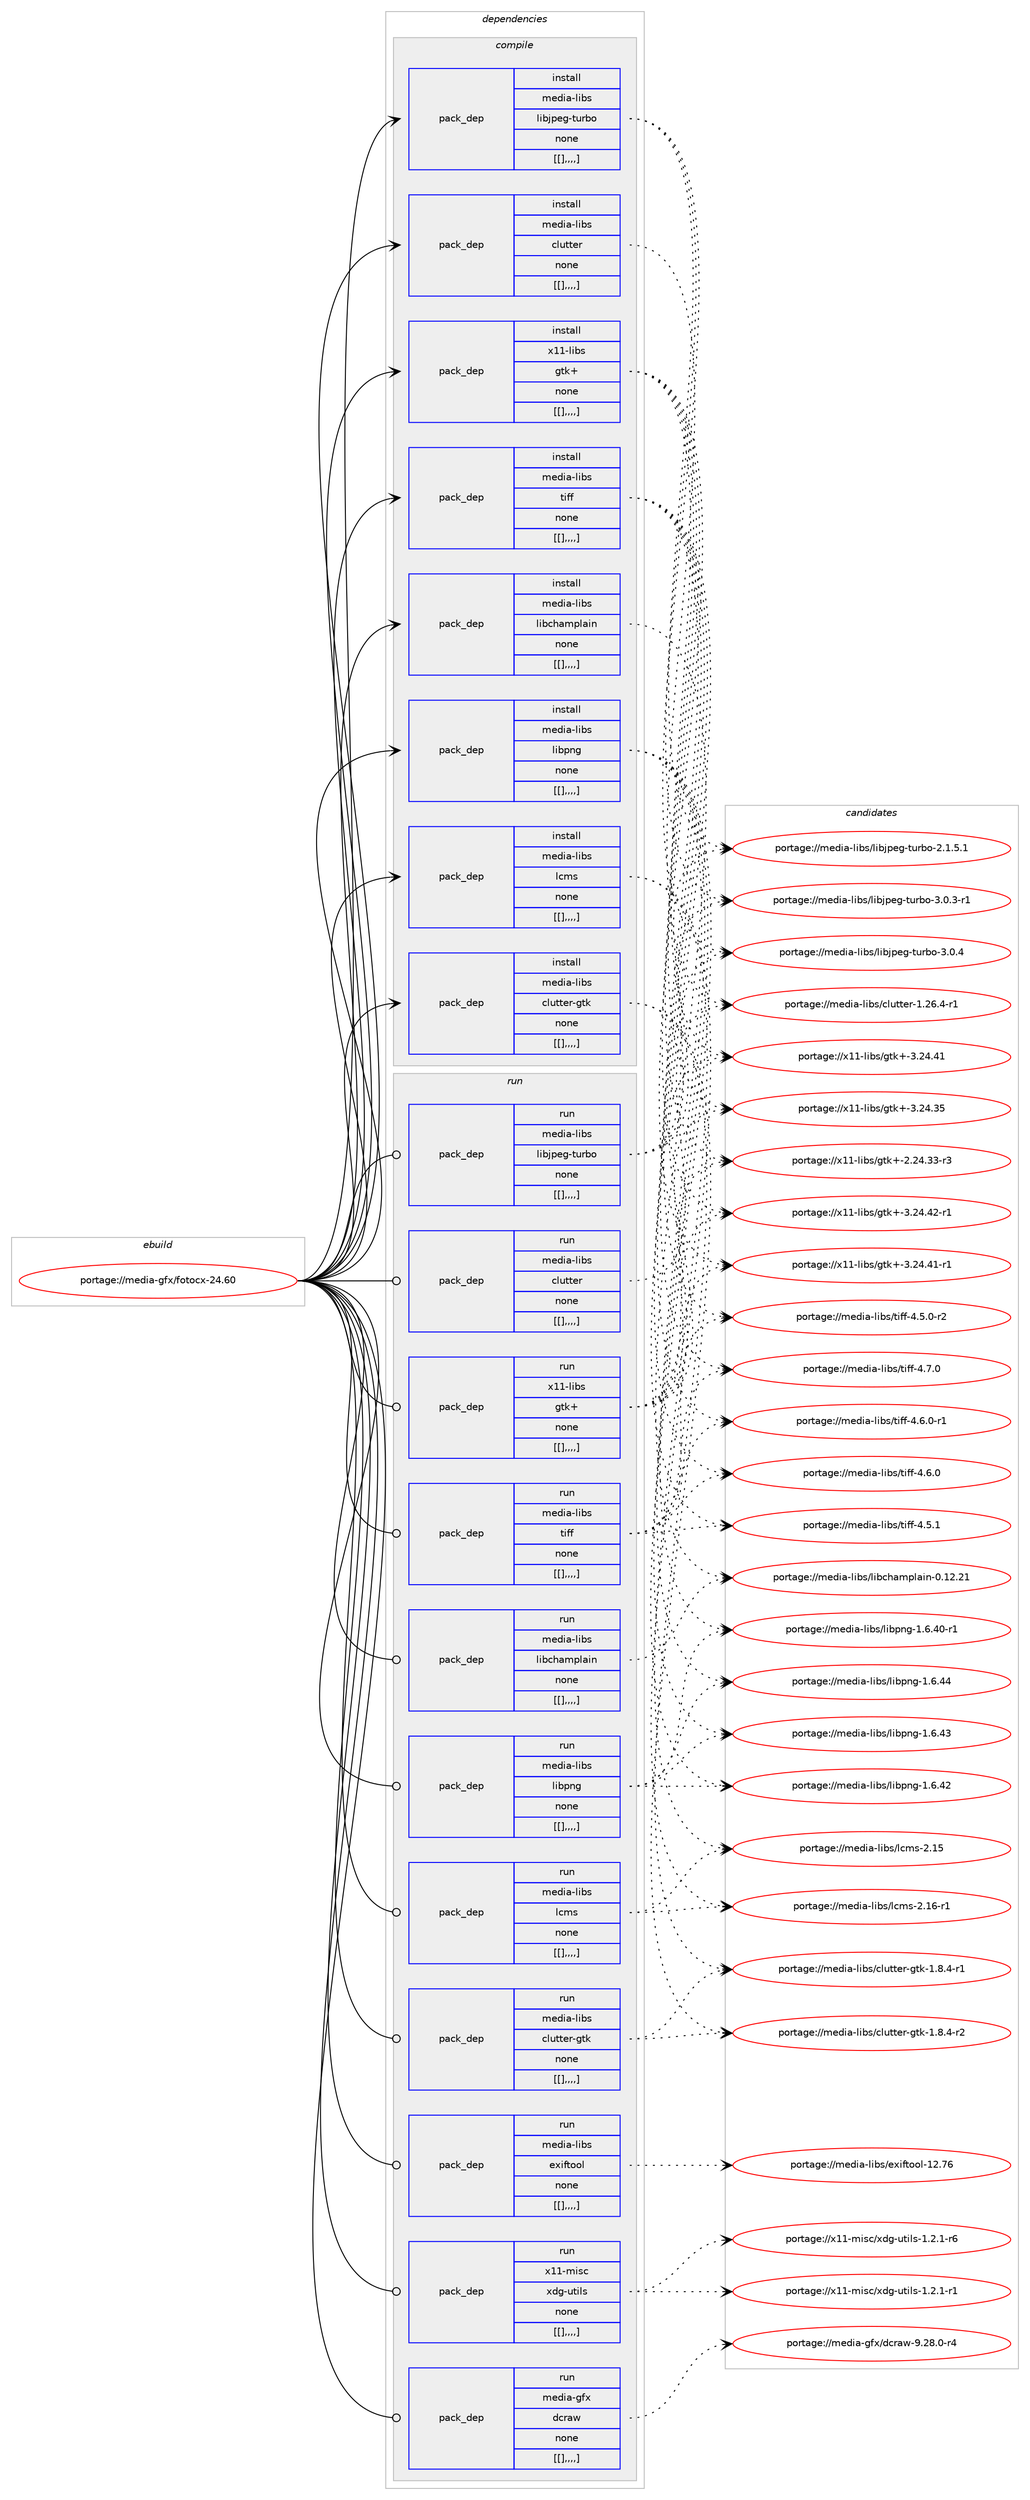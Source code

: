 digraph prolog {

# *************
# Graph options
# *************

newrank=true;
concentrate=true;
compound=true;
graph [rankdir=LR,fontname=Helvetica,fontsize=10,ranksep=1.5];#, ranksep=2.5, nodesep=0.2];
edge  [arrowhead=vee];
node  [fontname=Helvetica,fontsize=10];

# **********
# The ebuild
# **********

subgraph cluster_leftcol {
color=gray;
label=<<i>ebuild</i>>;
id [label="portage://media-gfx/fotocx-24.60", color=red, width=4, href="../media-gfx/fotocx-24.60.svg"];
}

# ****************
# The dependencies
# ****************

subgraph cluster_midcol {
color=gray;
label=<<i>dependencies</i>>;
subgraph cluster_compile {
fillcolor="#eeeeee";
style=filled;
label=<<i>compile</i>>;
subgraph pack225775 {
dependency305241 [label=<<TABLE BORDER="0" CELLBORDER="1" CELLSPACING="0" CELLPADDING="4" WIDTH="220"><TR><TD ROWSPAN="6" CELLPADDING="30">pack_dep</TD></TR><TR><TD WIDTH="110">install</TD></TR><TR><TD>media-libs</TD></TR><TR><TD>clutter</TD></TR><TR><TD>none</TD></TR><TR><TD>[[],,,,]</TD></TR></TABLE>>, shape=none, color=blue];
}
id:e -> dependency305241:w [weight=20,style="solid",arrowhead="vee"];
subgraph pack225883 {
dependency305409 [label=<<TABLE BORDER="0" CELLBORDER="1" CELLSPACING="0" CELLPADDING="4" WIDTH="220"><TR><TD ROWSPAN="6" CELLPADDING="30">pack_dep</TD></TR><TR><TD WIDTH="110">install</TD></TR><TR><TD>media-libs</TD></TR><TR><TD>clutter-gtk</TD></TR><TR><TD>none</TD></TR><TR><TD>[[],,,,]</TD></TR></TABLE>>, shape=none, color=blue];
}
id:e -> dependency305409:w [weight=20,style="solid",arrowhead="vee"];
subgraph pack225919 {
dependency305441 [label=<<TABLE BORDER="0" CELLBORDER="1" CELLSPACING="0" CELLPADDING="4" WIDTH="220"><TR><TD ROWSPAN="6" CELLPADDING="30">pack_dep</TD></TR><TR><TD WIDTH="110">install</TD></TR><TR><TD>media-libs</TD></TR><TR><TD>lcms</TD></TR><TR><TD>none</TD></TR><TR><TD>[[],,,,]</TD></TR></TABLE>>, shape=none, color=blue];
}
id:e -> dependency305441:w [weight=20,style="solid",arrowhead="vee"];
subgraph pack225939 {
dependency305445 [label=<<TABLE BORDER="0" CELLBORDER="1" CELLSPACING="0" CELLPADDING="4" WIDTH="220"><TR><TD ROWSPAN="6" CELLPADDING="30">pack_dep</TD></TR><TR><TD WIDTH="110">install</TD></TR><TR><TD>media-libs</TD></TR><TR><TD>libchamplain</TD></TR><TR><TD>none</TD></TR><TR><TD>[[],,,,]</TD></TR></TABLE>>, shape=none, color=blue];
}
id:e -> dependency305445:w [weight=20,style="solid",arrowhead="vee"];
subgraph pack225958 {
dependency305466 [label=<<TABLE BORDER="0" CELLBORDER="1" CELLSPACING="0" CELLPADDING="4" WIDTH="220"><TR><TD ROWSPAN="6" CELLPADDING="30">pack_dep</TD></TR><TR><TD WIDTH="110">install</TD></TR><TR><TD>media-libs</TD></TR><TR><TD>libjpeg-turbo</TD></TR><TR><TD>none</TD></TR><TR><TD>[[],,,,]</TD></TR></TABLE>>, shape=none, color=blue];
}
id:e -> dependency305466:w [weight=20,style="solid",arrowhead="vee"];
subgraph pack226007 {
dependency305565 [label=<<TABLE BORDER="0" CELLBORDER="1" CELLSPACING="0" CELLPADDING="4" WIDTH="220"><TR><TD ROWSPAN="6" CELLPADDING="30">pack_dep</TD></TR><TR><TD WIDTH="110">install</TD></TR><TR><TD>media-libs</TD></TR><TR><TD>libpng</TD></TR><TR><TD>none</TD></TR><TR><TD>[[],,,,]</TD></TR></TABLE>>, shape=none, color=blue];
}
id:e -> dependency305565:w [weight=20,style="solid",arrowhead="vee"];
subgraph pack226055 {
dependency305613 [label=<<TABLE BORDER="0" CELLBORDER="1" CELLSPACING="0" CELLPADDING="4" WIDTH="220"><TR><TD ROWSPAN="6" CELLPADDING="30">pack_dep</TD></TR><TR><TD WIDTH="110">install</TD></TR><TR><TD>media-libs</TD></TR><TR><TD>tiff</TD></TR><TR><TD>none</TD></TR><TR><TD>[[],,,,]</TD></TR></TABLE>>, shape=none, color=blue];
}
id:e -> dependency305613:w [weight=20,style="solid",arrowhead="vee"];
subgraph pack226059 {
dependency305639 [label=<<TABLE BORDER="0" CELLBORDER="1" CELLSPACING="0" CELLPADDING="4" WIDTH="220"><TR><TD ROWSPAN="6" CELLPADDING="30">pack_dep</TD></TR><TR><TD WIDTH="110">install</TD></TR><TR><TD>x11-libs</TD></TR><TR><TD>gtk+</TD></TR><TR><TD>none</TD></TR><TR><TD>[[],,,,]</TD></TR></TABLE>>, shape=none, color=blue];
}
id:e -> dependency305639:w [weight=20,style="solid",arrowhead="vee"];
}
subgraph cluster_compileandrun {
fillcolor="#eeeeee";
style=filled;
label=<<i>compile and run</i>>;
}
subgraph cluster_run {
fillcolor="#eeeeee";
style=filled;
label=<<i>run</i>>;
subgraph pack226101 {
dependency305692 [label=<<TABLE BORDER="0" CELLBORDER="1" CELLSPACING="0" CELLPADDING="4" WIDTH="220"><TR><TD ROWSPAN="6" CELLPADDING="30">pack_dep</TD></TR><TR><TD WIDTH="110">run</TD></TR><TR><TD>media-gfx</TD></TR><TR><TD>dcraw</TD></TR><TR><TD>none</TD></TR><TR><TD>[[],,,,]</TD></TR></TABLE>>, shape=none, color=blue];
}
id:e -> dependency305692:w [weight=20,style="solid",arrowhead="odot"];
subgraph pack226120 {
dependency305864 [label=<<TABLE BORDER="0" CELLBORDER="1" CELLSPACING="0" CELLPADDING="4" WIDTH="220"><TR><TD ROWSPAN="6" CELLPADDING="30">pack_dep</TD></TR><TR><TD WIDTH="110">run</TD></TR><TR><TD>media-libs</TD></TR><TR><TD>clutter</TD></TR><TR><TD>none</TD></TR><TR><TD>[[],,,,]</TD></TR></TABLE>>, shape=none, color=blue];
}
id:e -> dependency305864:w [weight=20,style="solid",arrowhead="odot"];
subgraph pack226256 {
dependency305865 [label=<<TABLE BORDER="0" CELLBORDER="1" CELLSPACING="0" CELLPADDING="4" WIDTH="220"><TR><TD ROWSPAN="6" CELLPADDING="30">pack_dep</TD></TR><TR><TD WIDTH="110">run</TD></TR><TR><TD>media-libs</TD></TR><TR><TD>clutter-gtk</TD></TR><TR><TD>none</TD></TR><TR><TD>[[],,,,]</TD></TR></TABLE>>, shape=none, color=blue];
}
id:e -> dependency305865:w [weight=20,style="solid",arrowhead="odot"];
subgraph pack226274 {
dependency305888 [label=<<TABLE BORDER="0" CELLBORDER="1" CELLSPACING="0" CELLPADDING="4" WIDTH="220"><TR><TD ROWSPAN="6" CELLPADDING="30">pack_dep</TD></TR><TR><TD WIDTH="110">run</TD></TR><TR><TD>media-libs</TD></TR><TR><TD>exiftool</TD></TR><TR><TD>none</TD></TR><TR><TD>[[],,,,]</TD></TR></TABLE>>, shape=none, color=blue];
}
id:e -> dependency305888:w [weight=20,style="solid",arrowhead="odot"];
subgraph pack226276 {
dependency305937 [label=<<TABLE BORDER="0" CELLBORDER="1" CELLSPACING="0" CELLPADDING="4" WIDTH="220"><TR><TD ROWSPAN="6" CELLPADDING="30">pack_dep</TD></TR><TR><TD WIDTH="110">run</TD></TR><TR><TD>media-libs</TD></TR><TR><TD>lcms</TD></TR><TR><TD>none</TD></TR><TR><TD>[[],,,,]</TD></TR></TABLE>>, shape=none, color=blue];
}
id:e -> dependency305937:w [weight=20,style="solid",arrowhead="odot"];
subgraph pack226396 {
dependency306106 [label=<<TABLE BORDER="0" CELLBORDER="1" CELLSPACING="0" CELLPADDING="4" WIDTH="220"><TR><TD ROWSPAN="6" CELLPADDING="30">pack_dep</TD></TR><TR><TD WIDTH="110">run</TD></TR><TR><TD>media-libs</TD></TR><TR><TD>libchamplain</TD></TR><TR><TD>none</TD></TR><TR><TD>[[],,,,]</TD></TR></TABLE>>, shape=none, color=blue];
}
id:e -> dependency306106:w [weight=20,style="solid",arrowhead="odot"];
subgraph pack226434 {
dependency306113 [label=<<TABLE BORDER="0" CELLBORDER="1" CELLSPACING="0" CELLPADDING="4" WIDTH="220"><TR><TD ROWSPAN="6" CELLPADDING="30">pack_dep</TD></TR><TR><TD WIDTH="110">run</TD></TR><TR><TD>media-libs</TD></TR><TR><TD>libjpeg-turbo</TD></TR><TR><TD>none</TD></TR><TR><TD>[[],,,,]</TD></TR></TABLE>>, shape=none, color=blue];
}
id:e -> dependency306113:w [weight=20,style="solid",arrowhead="odot"];
subgraph pack226447 {
dependency306131 [label=<<TABLE BORDER="0" CELLBORDER="1" CELLSPACING="0" CELLPADDING="4" WIDTH="220"><TR><TD ROWSPAN="6" CELLPADDING="30">pack_dep</TD></TR><TR><TD WIDTH="110">run</TD></TR><TR><TD>media-libs</TD></TR><TR><TD>libpng</TD></TR><TR><TD>none</TD></TR><TR><TD>[[],,,,]</TD></TR></TABLE>>, shape=none, color=blue];
}
id:e -> dependency306131:w [weight=20,style="solid",arrowhead="odot"];
subgraph pack226450 {
dependency306153 [label=<<TABLE BORDER="0" CELLBORDER="1" CELLSPACING="0" CELLPADDING="4" WIDTH="220"><TR><TD ROWSPAN="6" CELLPADDING="30">pack_dep</TD></TR><TR><TD WIDTH="110">run</TD></TR><TR><TD>media-libs</TD></TR><TR><TD>tiff</TD></TR><TR><TD>none</TD></TR><TR><TD>[[],,,,]</TD></TR></TABLE>>, shape=none, color=blue];
}
id:e -> dependency306153:w [weight=20,style="solid",arrowhead="odot"];
subgraph pack226502 {
dependency306244 [label=<<TABLE BORDER="0" CELLBORDER="1" CELLSPACING="0" CELLPADDING="4" WIDTH="220"><TR><TD ROWSPAN="6" CELLPADDING="30">pack_dep</TD></TR><TR><TD WIDTH="110">run</TD></TR><TR><TD>x11-libs</TD></TR><TR><TD>gtk+</TD></TR><TR><TD>none</TD></TR><TR><TD>[[],,,,]</TD></TR></TABLE>>, shape=none, color=blue];
}
id:e -> dependency306244:w [weight=20,style="solid",arrowhead="odot"];
subgraph pack226543 {
dependency306298 [label=<<TABLE BORDER="0" CELLBORDER="1" CELLSPACING="0" CELLPADDING="4" WIDTH="220"><TR><TD ROWSPAN="6" CELLPADDING="30">pack_dep</TD></TR><TR><TD WIDTH="110">run</TD></TR><TR><TD>x11-misc</TD></TR><TR><TD>xdg-utils</TD></TR><TR><TD>none</TD></TR><TR><TD>[[],,,,]</TD></TR></TABLE>>, shape=none, color=blue];
}
id:e -> dependency306298:w [weight=20,style="solid",arrowhead="odot"];
}
}

# **************
# The candidates
# **************

subgraph cluster_choices {
rank=same;
color=gray;
label=<<i>candidates</i>>;

subgraph choice225454 {
color=black;
nodesep=1;
choice1091011001059745108105981154799108117116116101114454946505446524511449 [label="portage://media-libs/clutter-1.26.4-r1", color=red, width=4,href="../media-libs/clutter-1.26.4-r1.svg"];
dependency305241:e -> choice1091011001059745108105981154799108117116116101114454946505446524511449:w [style=dotted,weight="100"];
}
subgraph choice225456 {
color=black;
nodesep=1;
choice1091011001059745108105981154799108117116116101114451031161074549465646524511450 [label="portage://media-libs/clutter-gtk-1.8.4-r2", color=red, width=4,href="../media-libs/clutter-gtk-1.8.4-r2.svg"];
choice1091011001059745108105981154799108117116116101114451031161074549465646524511449 [label="portage://media-libs/clutter-gtk-1.8.4-r1", color=red, width=4,href="../media-libs/clutter-gtk-1.8.4-r1.svg"];
dependency305409:e -> choice1091011001059745108105981154799108117116116101114451031161074549465646524511450:w [style=dotted,weight="100"];
dependency305409:e -> choice1091011001059745108105981154799108117116116101114451031161074549465646524511449:w [style=dotted,weight="100"];
}
subgraph choice225458 {
color=black;
nodesep=1;
choice109101100105974510810598115471089910911545504649544511449 [label="portage://media-libs/lcms-2.16-r1", color=red, width=4,href="../media-libs/lcms-2.16-r1.svg"];
choice10910110010597451081059811547108991091154550464953 [label="portage://media-libs/lcms-2.15", color=red, width=4,href="../media-libs/lcms-2.15.svg"];
dependency305441:e -> choice109101100105974510810598115471089910911545504649544511449:w [style=dotted,weight="100"];
dependency305441:e -> choice10910110010597451081059811547108991091154550464953:w [style=dotted,weight="100"];
}
subgraph choice225519 {
color=black;
nodesep=1;
choice10910110010597451081059811547108105989910497109112108971051104548464950465049 [label="portage://media-libs/libchamplain-0.12.21", color=red, width=4,href="../media-libs/libchamplain-0.12.21.svg"];
dependency305445:e -> choice10910110010597451081059811547108105989910497109112108971051104548464950465049:w [style=dotted,weight="100"];
}
subgraph choice225532 {
color=black;
nodesep=1;
choice10910110010597451081059811547108105981061121011034511611711498111455146484652 [label="portage://media-libs/libjpeg-turbo-3.0.4", color=red, width=4,href="../media-libs/libjpeg-turbo-3.0.4.svg"];
choice109101100105974510810598115471081059810611210110345116117114981114551464846514511449 [label="portage://media-libs/libjpeg-turbo-3.0.3-r1", color=red, width=4,href="../media-libs/libjpeg-turbo-3.0.3-r1.svg"];
choice109101100105974510810598115471081059810611210110345116117114981114550464946534649 [label="portage://media-libs/libjpeg-turbo-2.1.5.1", color=red, width=4,href="../media-libs/libjpeg-turbo-2.1.5.1.svg"];
dependency305466:e -> choice10910110010597451081059811547108105981061121011034511611711498111455146484652:w [style=dotted,weight="100"];
dependency305466:e -> choice109101100105974510810598115471081059810611210110345116117114981114551464846514511449:w [style=dotted,weight="100"];
dependency305466:e -> choice109101100105974510810598115471081059810611210110345116117114981114550464946534649:w [style=dotted,weight="100"];
}
subgraph choice225533 {
color=black;
nodesep=1;
choice109101100105974510810598115471081059811211010345494654465252 [label="portage://media-libs/libpng-1.6.44", color=red, width=4,href="../media-libs/libpng-1.6.44.svg"];
choice109101100105974510810598115471081059811211010345494654465251 [label="portage://media-libs/libpng-1.6.43", color=red, width=4,href="../media-libs/libpng-1.6.43.svg"];
choice109101100105974510810598115471081059811211010345494654465250 [label="portage://media-libs/libpng-1.6.42", color=red, width=4,href="../media-libs/libpng-1.6.42.svg"];
choice1091011001059745108105981154710810598112110103454946544652484511449 [label="portage://media-libs/libpng-1.6.40-r1", color=red, width=4,href="../media-libs/libpng-1.6.40-r1.svg"];
dependency305565:e -> choice109101100105974510810598115471081059811211010345494654465252:w [style=dotted,weight="100"];
dependency305565:e -> choice109101100105974510810598115471081059811211010345494654465251:w [style=dotted,weight="100"];
dependency305565:e -> choice109101100105974510810598115471081059811211010345494654465250:w [style=dotted,weight="100"];
dependency305565:e -> choice1091011001059745108105981154710810598112110103454946544652484511449:w [style=dotted,weight="100"];
}
subgraph choice225547 {
color=black;
nodesep=1;
choice10910110010597451081059811547116105102102455246554648 [label="portage://media-libs/tiff-4.7.0", color=red, width=4,href="../media-libs/tiff-4.7.0.svg"];
choice109101100105974510810598115471161051021024552465446484511449 [label="portage://media-libs/tiff-4.6.0-r1", color=red, width=4,href="../media-libs/tiff-4.6.0-r1.svg"];
choice10910110010597451081059811547116105102102455246544648 [label="portage://media-libs/tiff-4.6.0", color=red, width=4,href="../media-libs/tiff-4.6.0.svg"];
choice10910110010597451081059811547116105102102455246534649 [label="portage://media-libs/tiff-4.5.1", color=red, width=4,href="../media-libs/tiff-4.5.1.svg"];
choice109101100105974510810598115471161051021024552465346484511450 [label="portage://media-libs/tiff-4.5.0-r2", color=red, width=4,href="../media-libs/tiff-4.5.0-r2.svg"];
dependency305613:e -> choice10910110010597451081059811547116105102102455246554648:w [style=dotted,weight="100"];
dependency305613:e -> choice109101100105974510810598115471161051021024552465446484511449:w [style=dotted,weight="100"];
dependency305613:e -> choice10910110010597451081059811547116105102102455246544648:w [style=dotted,weight="100"];
dependency305613:e -> choice10910110010597451081059811547116105102102455246534649:w [style=dotted,weight="100"];
dependency305613:e -> choice109101100105974510810598115471161051021024552465346484511450:w [style=dotted,weight="100"];
}
subgraph choice225579 {
color=black;
nodesep=1;
choice12049494510810598115471031161074345514650524652504511449 [label="portage://x11-libs/gtk+-3.24.42-r1", color=red, width=4,href="../x11-libs/gtk+-3.24.42-r1.svg"];
choice12049494510810598115471031161074345514650524652494511449 [label="portage://x11-libs/gtk+-3.24.41-r1", color=red, width=4,href="../x11-libs/gtk+-3.24.41-r1.svg"];
choice1204949451081059811547103116107434551465052465249 [label="portage://x11-libs/gtk+-3.24.41", color=red, width=4,href="../x11-libs/gtk+-3.24.41.svg"];
choice1204949451081059811547103116107434551465052465153 [label="portage://x11-libs/gtk+-3.24.35", color=red, width=4,href="../x11-libs/gtk+-3.24.35.svg"];
choice12049494510810598115471031161074345504650524651514511451 [label="portage://x11-libs/gtk+-2.24.33-r3", color=red, width=4,href="../x11-libs/gtk+-2.24.33-r3.svg"];
dependency305639:e -> choice12049494510810598115471031161074345514650524652504511449:w [style=dotted,weight="100"];
dependency305639:e -> choice12049494510810598115471031161074345514650524652494511449:w [style=dotted,weight="100"];
dependency305639:e -> choice1204949451081059811547103116107434551465052465249:w [style=dotted,weight="100"];
dependency305639:e -> choice1204949451081059811547103116107434551465052465153:w [style=dotted,weight="100"];
dependency305639:e -> choice12049494510810598115471031161074345504650524651514511451:w [style=dotted,weight="100"];
}
subgraph choice225582 {
color=black;
nodesep=1;
choice1091011001059745103102120471009911497119455746505646484511452 [label="portage://media-gfx/dcraw-9.28.0-r4", color=red, width=4,href="../media-gfx/dcraw-9.28.0-r4.svg"];
dependency305692:e -> choice1091011001059745103102120471009911497119455746505646484511452:w [style=dotted,weight="100"];
}
subgraph choice225600 {
color=black;
nodesep=1;
choice1091011001059745108105981154799108117116116101114454946505446524511449 [label="portage://media-libs/clutter-1.26.4-r1", color=red, width=4,href="../media-libs/clutter-1.26.4-r1.svg"];
dependency305864:e -> choice1091011001059745108105981154799108117116116101114454946505446524511449:w [style=dotted,weight="100"];
}
subgraph choice225605 {
color=black;
nodesep=1;
choice1091011001059745108105981154799108117116116101114451031161074549465646524511450 [label="portage://media-libs/clutter-gtk-1.8.4-r2", color=red, width=4,href="../media-libs/clutter-gtk-1.8.4-r2.svg"];
choice1091011001059745108105981154799108117116116101114451031161074549465646524511449 [label="portage://media-libs/clutter-gtk-1.8.4-r1", color=red, width=4,href="../media-libs/clutter-gtk-1.8.4-r1.svg"];
dependency305865:e -> choice1091011001059745108105981154799108117116116101114451031161074549465646524511450:w [style=dotted,weight="100"];
dependency305865:e -> choice1091011001059745108105981154799108117116116101114451031161074549465646524511449:w [style=dotted,weight="100"];
}
subgraph choice225644 {
color=black;
nodesep=1;
choice10910110010597451081059811547101120105102116111111108454950465554 [label="portage://media-libs/exiftool-12.76", color=red, width=4,href="../media-libs/exiftool-12.76.svg"];
dependency305888:e -> choice10910110010597451081059811547101120105102116111111108454950465554:w [style=dotted,weight="100"];
}
subgraph choice225645 {
color=black;
nodesep=1;
choice109101100105974510810598115471089910911545504649544511449 [label="portage://media-libs/lcms-2.16-r1", color=red, width=4,href="../media-libs/lcms-2.16-r1.svg"];
choice10910110010597451081059811547108991091154550464953 [label="portage://media-libs/lcms-2.15", color=red, width=4,href="../media-libs/lcms-2.15.svg"];
dependency305937:e -> choice109101100105974510810598115471089910911545504649544511449:w [style=dotted,weight="100"];
dependency305937:e -> choice10910110010597451081059811547108991091154550464953:w [style=dotted,weight="100"];
}
subgraph choice225646 {
color=black;
nodesep=1;
choice10910110010597451081059811547108105989910497109112108971051104548464950465049 [label="portage://media-libs/libchamplain-0.12.21", color=red, width=4,href="../media-libs/libchamplain-0.12.21.svg"];
dependency306106:e -> choice10910110010597451081059811547108105989910497109112108971051104548464950465049:w [style=dotted,weight="100"];
}
subgraph choice225673 {
color=black;
nodesep=1;
choice10910110010597451081059811547108105981061121011034511611711498111455146484652 [label="portage://media-libs/libjpeg-turbo-3.0.4", color=red, width=4,href="../media-libs/libjpeg-turbo-3.0.4.svg"];
choice109101100105974510810598115471081059810611210110345116117114981114551464846514511449 [label="portage://media-libs/libjpeg-turbo-3.0.3-r1", color=red, width=4,href="../media-libs/libjpeg-turbo-3.0.3-r1.svg"];
choice109101100105974510810598115471081059810611210110345116117114981114550464946534649 [label="portage://media-libs/libjpeg-turbo-2.1.5.1", color=red, width=4,href="../media-libs/libjpeg-turbo-2.1.5.1.svg"];
dependency306113:e -> choice10910110010597451081059811547108105981061121011034511611711498111455146484652:w [style=dotted,weight="100"];
dependency306113:e -> choice109101100105974510810598115471081059810611210110345116117114981114551464846514511449:w [style=dotted,weight="100"];
dependency306113:e -> choice109101100105974510810598115471081059810611210110345116117114981114550464946534649:w [style=dotted,weight="100"];
}
subgraph choice225676 {
color=black;
nodesep=1;
choice109101100105974510810598115471081059811211010345494654465252 [label="portage://media-libs/libpng-1.6.44", color=red, width=4,href="../media-libs/libpng-1.6.44.svg"];
choice109101100105974510810598115471081059811211010345494654465251 [label="portage://media-libs/libpng-1.6.43", color=red, width=4,href="../media-libs/libpng-1.6.43.svg"];
choice109101100105974510810598115471081059811211010345494654465250 [label="portage://media-libs/libpng-1.6.42", color=red, width=4,href="../media-libs/libpng-1.6.42.svg"];
choice1091011001059745108105981154710810598112110103454946544652484511449 [label="portage://media-libs/libpng-1.6.40-r1", color=red, width=4,href="../media-libs/libpng-1.6.40-r1.svg"];
dependency306131:e -> choice109101100105974510810598115471081059811211010345494654465252:w [style=dotted,weight="100"];
dependency306131:e -> choice109101100105974510810598115471081059811211010345494654465251:w [style=dotted,weight="100"];
dependency306131:e -> choice109101100105974510810598115471081059811211010345494654465250:w [style=dotted,weight="100"];
dependency306131:e -> choice1091011001059745108105981154710810598112110103454946544652484511449:w [style=dotted,weight="100"];
}
subgraph choice225696 {
color=black;
nodesep=1;
choice10910110010597451081059811547116105102102455246554648 [label="portage://media-libs/tiff-4.7.0", color=red, width=4,href="../media-libs/tiff-4.7.0.svg"];
choice109101100105974510810598115471161051021024552465446484511449 [label="portage://media-libs/tiff-4.6.0-r1", color=red, width=4,href="../media-libs/tiff-4.6.0-r1.svg"];
choice10910110010597451081059811547116105102102455246544648 [label="portage://media-libs/tiff-4.6.0", color=red, width=4,href="../media-libs/tiff-4.6.0.svg"];
choice10910110010597451081059811547116105102102455246534649 [label="portage://media-libs/tiff-4.5.1", color=red, width=4,href="../media-libs/tiff-4.5.1.svg"];
choice109101100105974510810598115471161051021024552465346484511450 [label="portage://media-libs/tiff-4.5.0-r2", color=red, width=4,href="../media-libs/tiff-4.5.0-r2.svg"];
dependency306153:e -> choice10910110010597451081059811547116105102102455246554648:w [style=dotted,weight="100"];
dependency306153:e -> choice109101100105974510810598115471161051021024552465446484511449:w [style=dotted,weight="100"];
dependency306153:e -> choice10910110010597451081059811547116105102102455246544648:w [style=dotted,weight="100"];
dependency306153:e -> choice10910110010597451081059811547116105102102455246534649:w [style=dotted,weight="100"];
dependency306153:e -> choice109101100105974510810598115471161051021024552465346484511450:w [style=dotted,weight="100"];
}
subgraph choice225749 {
color=black;
nodesep=1;
choice12049494510810598115471031161074345514650524652504511449 [label="portage://x11-libs/gtk+-3.24.42-r1", color=red, width=4,href="../x11-libs/gtk+-3.24.42-r1.svg"];
choice12049494510810598115471031161074345514650524652494511449 [label="portage://x11-libs/gtk+-3.24.41-r1", color=red, width=4,href="../x11-libs/gtk+-3.24.41-r1.svg"];
choice1204949451081059811547103116107434551465052465249 [label="portage://x11-libs/gtk+-3.24.41", color=red, width=4,href="../x11-libs/gtk+-3.24.41.svg"];
choice1204949451081059811547103116107434551465052465153 [label="portage://x11-libs/gtk+-3.24.35", color=red, width=4,href="../x11-libs/gtk+-3.24.35.svg"];
choice12049494510810598115471031161074345504650524651514511451 [label="portage://x11-libs/gtk+-2.24.33-r3", color=red, width=4,href="../x11-libs/gtk+-2.24.33-r3.svg"];
dependency306244:e -> choice12049494510810598115471031161074345514650524652504511449:w [style=dotted,weight="100"];
dependency306244:e -> choice12049494510810598115471031161074345514650524652494511449:w [style=dotted,weight="100"];
dependency306244:e -> choice1204949451081059811547103116107434551465052465249:w [style=dotted,weight="100"];
dependency306244:e -> choice1204949451081059811547103116107434551465052465153:w [style=dotted,weight="100"];
dependency306244:e -> choice12049494510810598115471031161074345504650524651514511451:w [style=dotted,weight="100"];
}
subgraph choice225784 {
color=black;
nodesep=1;
choice1204949451091051159947120100103451171161051081154549465046494511454 [label="portage://x11-misc/xdg-utils-1.2.1-r6", color=red, width=4,href="../x11-misc/xdg-utils-1.2.1-r6.svg"];
choice1204949451091051159947120100103451171161051081154549465046494511449 [label="portage://x11-misc/xdg-utils-1.2.1-r1", color=red, width=4,href="../x11-misc/xdg-utils-1.2.1-r1.svg"];
dependency306298:e -> choice1204949451091051159947120100103451171161051081154549465046494511454:w [style=dotted,weight="100"];
dependency306298:e -> choice1204949451091051159947120100103451171161051081154549465046494511449:w [style=dotted,weight="100"];
}
}

}
